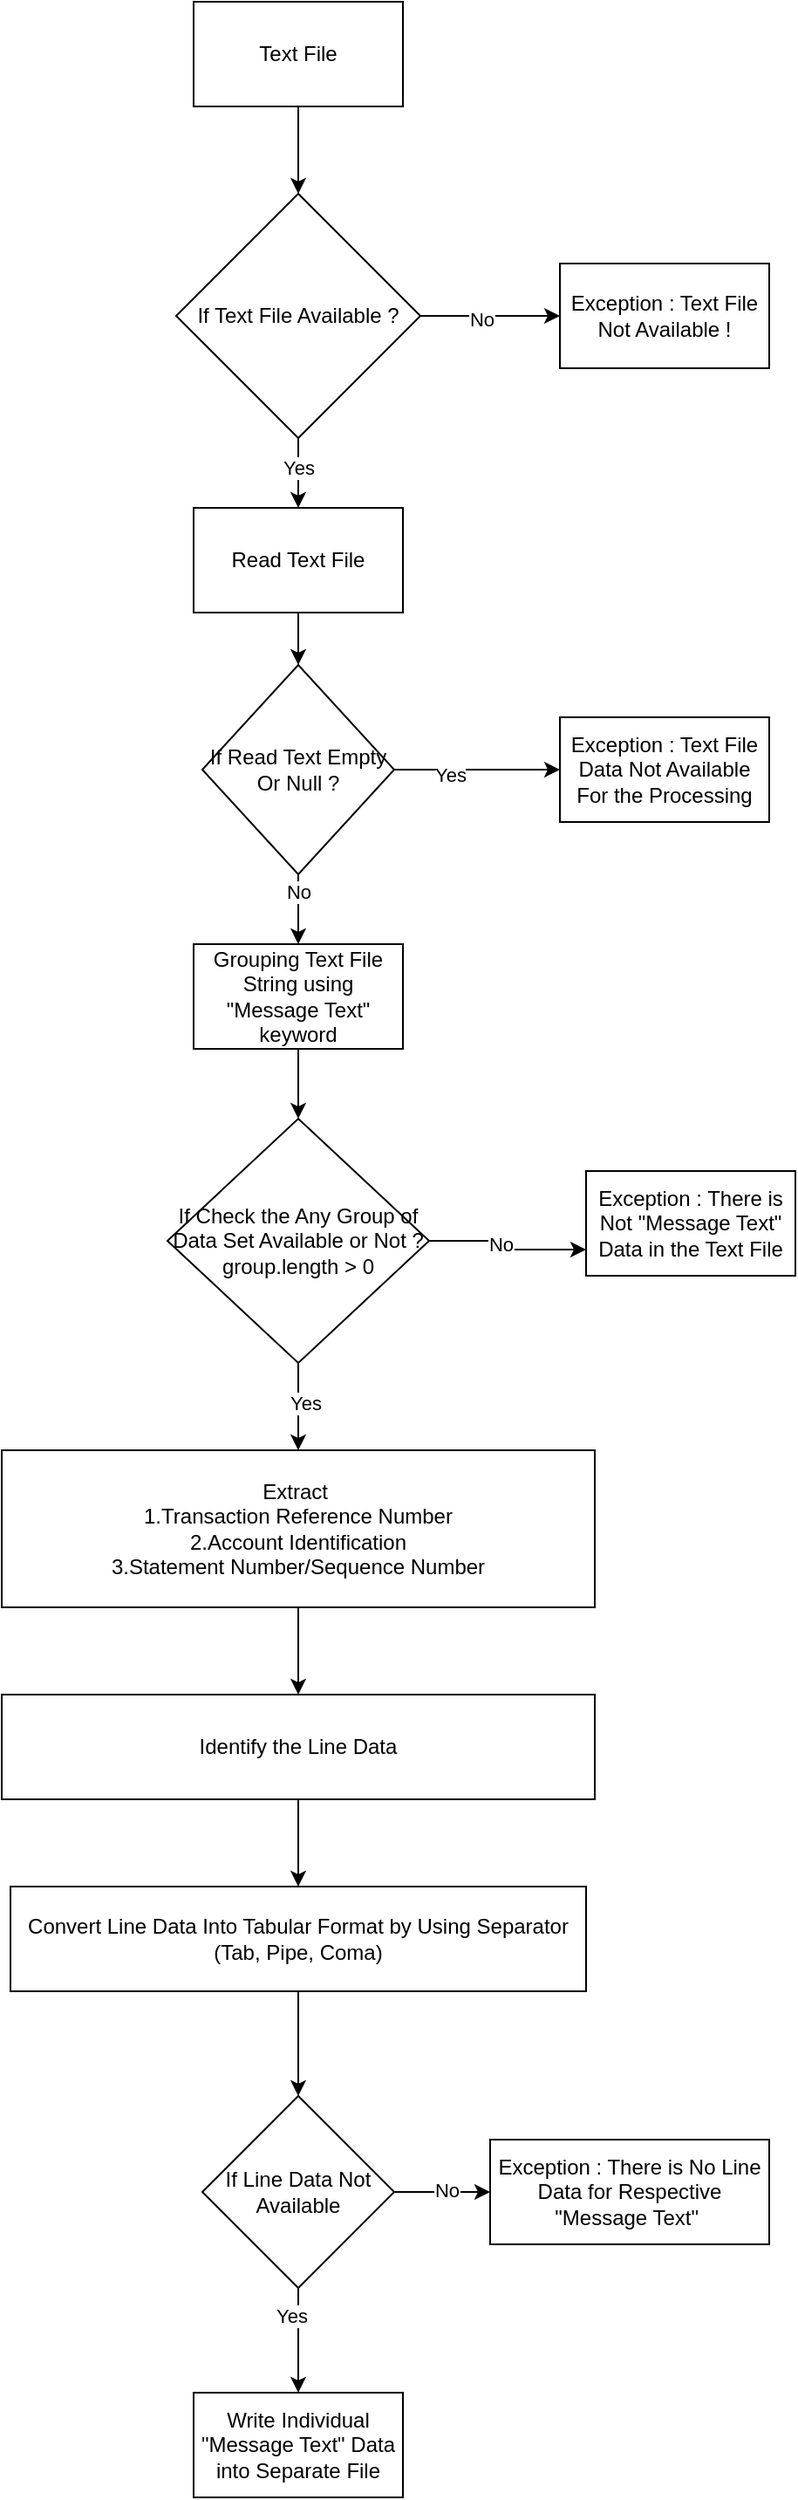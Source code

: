<mxfile version="24.3.1" type="device">
  <diagram name="Page-1" id="SFxRgslEcCJEeC-qZN8D">
    <mxGraphModel dx="1434" dy="772" grid="1" gridSize="10" guides="1" tooltips="1" connect="1" arrows="1" fold="1" page="1" pageScale="1" pageWidth="850" pageHeight="1100" math="0" shadow="0">
      <root>
        <mxCell id="0" />
        <mxCell id="1" parent="0" />
        <mxCell id="rp_QwCWjtoXOlQtk78-i-6" style="edgeStyle=orthogonalEdgeStyle;rounded=0;orthogonalLoop=1;jettySize=auto;html=1;exitX=1;exitY=0.5;exitDx=0;exitDy=0;" edge="1" parent="1" source="rp_QwCWjtoXOlQtk78-i-1" target="rp_QwCWjtoXOlQtk78-i-5">
          <mxGeometry relative="1" as="geometry" />
        </mxCell>
        <mxCell id="rp_QwCWjtoXOlQtk78-i-21" value="No" style="edgeLabel;html=1;align=center;verticalAlign=middle;resizable=0;points=[];" vertex="1" connectable="0" parent="rp_QwCWjtoXOlQtk78-i-6">
          <mxGeometry x="-0.125" y="-2" relative="1" as="geometry">
            <mxPoint as="offset" />
          </mxGeometry>
        </mxCell>
        <mxCell id="rp_QwCWjtoXOlQtk78-i-7" style="edgeStyle=orthogonalEdgeStyle;rounded=0;orthogonalLoop=1;jettySize=auto;html=1;entryX=0.5;entryY=0;entryDx=0;entryDy=0;" edge="1" parent="1" source="rp_QwCWjtoXOlQtk78-i-1" target="rp_QwCWjtoXOlQtk78-i-4">
          <mxGeometry relative="1" as="geometry" />
        </mxCell>
        <mxCell id="rp_QwCWjtoXOlQtk78-i-22" value="Yes" style="edgeLabel;html=1;align=center;verticalAlign=middle;resizable=0;points=[];" vertex="1" connectable="0" parent="rp_QwCWjtoXOlQtk78-i-7">
          <mxGeometry x="-0.15" relative="1" as="geometry">
            <mxPoint as="offset" />
          </mxGeometry>
        </mxCell>
        <mxCell id="rp_QwCWjtoXOlQtk78-i-1" value="If Text File Available ?" style="rhombus;whiteSpace=wrap;html=1;" vertex="1" parent="1">
          <mxGeometry x="300" y="140" width="140" height="140" as="geometry" />
        </mxCell>
        <mxCell id="rp_QwCWjtoXOlQtk78-i-3" style="edgeStyle=orthogonalEdgeStyle;rounded=0;orthogonalLoop=1;jettySize=auto;html=1;entryX=0.5;entryY=0;entryDx=0;entryDy=0;" edge="1" parent="1" source="rp_QwCWjtoXOlQtk78-i-2" target="rp_QwCWjtoXOlQtk78-i-1">
          <mxGeometry relative="1" as="geometry" />
        </mxCell>
        <mxCell id="rp_QwCWjtoXOlQtk78-i-2" value="Text File" style="rounded=0;whiteSpace=wrap;html=1;" vertex="1" parent="1">
          <mxGeometry x="310" y="30" width="120" height="60" as="geometry" />
        </mxCell>
        <mxCell id="rp_QwCWjtoXOlQtk78-i-10" style="edgeStyle=orthogonalEdgeStyle;rounded=0;orthogonalLoop=1;jettySize=auto;html=1;exitX=0.5;exitY=1;exitDx=0;exitDy=0;entryX=0.5;entryY=0;entryDx=0;entryDy=0;" edge="1" parent="1" source="rp_QwCWjtoXOlQtk78-i-4" target="rp_QwCWjtoXOlQtk78-i-9">
          <mxGeometry relative="1" as="geometry" />
        </mxCell>
        <mxCell id="rp_QwCWjtoXOlQtk78-i-4" value="Read Text File" style="rounded=0;whiteSpace=wrap;html=1;" vertex="1" parent="1">
          <mxGeometry x="310" y="320" width="120" height="60" as="geometry" />
        </mxCell>
        <mxCell id="rp_QwCWjtoXOlQtk78-i-5" value="Exception : Text File Not Available !" style="rounded=0;whiteSpace=wrap;html=1;" vertex="1" parent="1">
          <mxGeometry x="520" y="180" width="120" height="60" as="geometry" />
        </mxCell>
        <mxCell id="rp_QwCWjtoXOlQtk78-i-12" style="edgeStyle=orthogonalEdgeStyle;rounded=0;orthogonalLoop=1;jettySize=auto;html=1;exitX=1;exitY=0.5;exitDx=0;exitDy=0;entryX=0;entryY=0.5;entryDx=0;entryDy=0;" edge="1" parent="1" source="rp_QwCWjtoXOlQtk78-i-9" target="rp_QwCWjtoXOlQtk78-i-11">
          <mxGeometry relative="1" as="geometry" />
        </mxCell>
        <mxCell id="rp_QwCWjtoXOlQtk78-i-19" value="Yes" style="edgeLabel;html=1;align=center;verticalAlign=middle;resizable=0;points=[];" vertex="1" connectable="0" parent="rp_QwCWjtoXOlQtk78-i-12">
          <mxGeometry x="-0.326" y="-3" relative="1" as="geometry">
            <mxPoint as="offset" />
          </mxGeometry>
        </mxCell>
        <mxCell id="rp_QwCWjtoXOlQtk78-i-14" style="edgeStyle=orthogonalEdgeStyle;rounded=0;orthogonalLoop=1;jettySize=auto;html=1;exitX=0.5;exitY=1;exitDx=0;exitDy=0;entryX=0.5;entryY=0;entryDx=0;entryDy=0;" edge="1" parent="1" source="rp_QwCWjtoXOlQtk78-i-9" target="rp_QwCWjtoXOlQtk78-i-13">
          <mxGeometry relative="1" as="geometry" />
        </mxCell>
        <mxCell id="rp_QwCWjtoXOlQtk78-i-20" value="No" style="edgeLabel;html=1;align=center;verticalAlign=middle;resizable=0;points=[];" vertex="1" connectable="0" parent="rp_QwCWjtoXOlQtk78-i-14">
          <mxGeometry x="-0.5" relative="1" as="geometry">
            <mxPoint as="offset" />
          </mxGeometry>
        </mxCell>
        <mxCell id="rp_QwCWjtoXOlQtk78-i-9" value="If Read Text Empty Or Null ?" style="rhombus;whiteSpace=wrap;html=1;" vertex="1" parent="1">
          <mxGeometry x="315" y="410" width="110" height="120" as="geometry" />
        </mxCell>
        <mxCell id="rp_QwCWjtoXOlQtk78-i-11" value="Exception : Text File Data Not Available For the Processing" style="rounded=0;whiteSpace=wrap;html=1;" vertex="1" parent="1">
          <mxGeometry x="520" y="440" width="120" height="60" as="geometry" />
        </mxCell>
        <mxCell id="rp_QwCWjtoXOlQtk78-i-16" value="" style="edgeStyle=orthogonalEdgeStyle;rounded=0;orthogonalLoop=1;jettySize=auto;html=1;" edge="1" parent="1" source="rp_QwCWjtoXOlQtk78-i-13" target="rp_QwCWjtoXOlQtk78-i-15">
          <mxGeometry relative="1" as="geometry" />
        </mxCell>
        <mxCell id="rp_QwCWjtoXOlQtk78-i-13" value="Grouping Text File String using &quot;Message Text&quot; keyword" style="rounded=0;whiteSpace=wrap;html=1;" vertex="1" parent="1">
          <mxGeometry x="310" y="570" width="120" height="60" as="geometry" />
        </mxCell>
        <mxCell id="rp_QwCWjtoXOlQtk78-i-18" style="edgeStyle=orthogonalEdgeStyle;rounded=0;orthogonalLoop=1;jettySize=auto;html=1;exitX=1;exitY=0.5;exitDx=0;exitDy=0;entryX=0;entryY=0.75;entryDx=0;entryDy=0;" edge="1" parent="1" source="rp_QwCWjtoXOlQtk78-i-15" target="rp_QwCWjtoXOlQtk78-i-17">
          <mxGeometry relative="1" as="geometry" />
        </mxCell>
        <mxCell id="rp_QwCWjtoXOlQtk78-i-26" value="No" style="edgeLabel;html=1;align=center;verticalAlign=middle;resizable=0;points=[];" vertex="1" connectable="0" parent="rp_QwCWjtoXOlQtk78-i-18">
          <mxGeometry x="-0.15" y="-2" relative="1" as="geometry">
            <mxPoint as="offset" />
          </mxGeometry>
        </mxCell>
        <mxCell id="rp_QwCWjtoXOlQtk78-i-24" style="edgeStyle=orthogonalEdgeStyle;rounded=0;orthogonalLoop=1;jettySize=auto;html=1;exitX=0.5;exitY=1;exitDx=0;exitDy=0;" edge="1" parent="1" source="rp_QwCWjtoXOlQtk78-i-15" target="rp_QwCWjtoXOlQtk78-i-23">
          <mxGeometry relative="1" as="geometry" />
        </mxCell>
        <mxCell id="rp_QwCWjtoXOlQtk78-i-25" value="Yes" style="edgeLabel;html=1;align=center;verticalAlign=middle;resizable=0;points=[];" vertex="1" connectable="0" parent="rp_QwCWjtoXOlQtk78-i-24">
          <mxGeometry x="-0.08" y="4" relative="1" as="geometry">
            <mxPoint as="offset" />
          </mxGeometry>
        </mxCell>
        <mxCell id="rp_QwCWjtoXOlQtk78-i-15" value="If Check the Any Group of Data Set Available or Not ?&lt;div&gt;group.length &amp;gt; 0&lt;/div&gt;" style="rhombus;whiteSpace=wrap;html=1;" vertex="1" parent="1">
          <mxGeometry x="295" y="670" width="150" height="140" as="geometry" />
        </mxCell>
        <mxCell id="rp_QwCWjtoXOlQtk78-i-17" value="Exception : There is Not &quot;Message Text&quot; Data in the Text File" style="rounded=0;whiteSpace=wrap;html=1;" vertex="1" parent="1">
          <mxGeometry x="535" y="700" width="120" height="60" as="geometry" />
        </mxCell>
        <mxCell id="rp_QwCWjtoXOlQtk78-i-28" style="edgeStyle=orthogonalEdgeStyle;rounded=0;orthogonalLoop=1;jettySize=auto;html=1;entryX=0.5;entryY=0;entryDx=0;entryDy=0;" edge="1" parent="1" source="rp_QwCWjtoXOlQtk78-i-23" target="rp_QwCWjtoXOlQtk78-i-27">
          <mxGeometry relative="1" as="geometry" />
        </mxCell>
        <mxCell id="rp_QwCWjtoXOlQtk78-i-23" value="Extract&amp;nbsp;&lt;div&gt;1.Transaction Reference Number&lt;/div&gt;&lt;div&gt;2.Account Identification&lt;/div&gt;&lt;div&gt;3.Statement Number/Sequence Number&lt;/div&gt;" style="rounded=0;whiteSpace=wrap;html=1;" vertex="1" parent="1">
          <mxGeometry x="200" y="860" width="340" height="90" as="geometry" />
        </mxCell>
        <mxCell id="rp_QwCWjtoXOlQtk78-i-30" style="edgeStyle=orthogonalEdgeStyle;rounded=0;orthogonalLoop=1;jettySize=auto;html=1;" edge="1" parent="1" source="rp_QwCWjtoXOlQtk78-i-27" target="rp_QwCWjtoXOlQtk78-i-29">
          <mxGeometry relative="1" as="geometry" />
        </mxCell>
        <mxCell id="rp_QwCWjtoXOlQtk78-i-27" value="Identify the Line Data" style="rounded=0;whiteSpace=wrap;html=1;" vertex="1" parent="1">
          <mxGeometry x="200" y="1000" width="340" height="60" as="geometry" />
        </mxCell>
        <mxCell id="rp_QwCWjtoXOlQtk78-i-32" style="edgeStyle=orthogonalEdgeStyle;rounded=0;orthogonalLoop=1;jettySize=auto;html=1;" edge="1" parent="1" source="rp_QwCWjtoXOlQtk78-i-29" target="rp_QwCWjtoXOlQtk78-i-31">
          <mxGeometry relative="1" as="geometry" />
        </mxCell>
        <mxCell id="rp_QwCWjtoXOlQtk78-i-29" value="Convert Line Data Into Tabular Format by Using Separator&lt;div&gt;(Tab, Pipe, Coma)&lt;/div&gt;" style="rounded=0;whiteSpace=wrap;html=1;" vertex="1" parent="1">
          <mxGeometry x="205" y="1110" width="330" height="60" as="geometry" />
        </mxCell>
        <mxCell id="rp_QwCWjtoXOlQtk78-i-34" style="edgeStyle=orthogonalEdgeStyle;rounded=0;orthogonalLoop=1;jettySize=auto;html=1;" edge="1" parent="1" source="rp_QwCWjtoXOlQtk78-i-31" target="rp_QwCWjtoXOlQtk78-i-33">
          <mxGeometry relative="1" as="geometry" />
        </mxCell>
        <mxCell id="rp_QwCWjtoXOlQtk78-i-37" value="No" style="edgeLabel;html=1;align=center;verticalAlign=middle;resizable=0;points=[];" vertex="1" connectable="0" parent="rp_QwCWjtoXOlQtk78-i-34">
          <mxGeometry x="0.091" y="1" relative="1" as="geometry">
            <mxPoint as="offset" />
          </mxGeometry>
        </mxCell>
        <mxCell id="rp_QwCWjtoXOlQtk78-i-36" style="edgeStyle=orthogonalEdgeStyle;rounded=0;orthogonalLoop=1;jettySize=auto;html=1;entryX=0.5;entryY=0;entryDx=0;entryDy=0;" edge="1" parent="1" source="rp_QwCWjtoXOlQtk78-i-31" target="rp_QwCWjtoXOlQtk78-i-35">
          <mxGeometry relative="1" as="geometry" />
        </mxCell>
        <mxCell id="rp_QwCWjtoXOlQtk78-i-38" value="Yes" style="edgeLabel;html=1;align=center;verticalAlign=middle;resizable=0;points=[];" vertex="1" connectable="0" parent="rp_QwCWjtoXOlQtk78-i-36">
          <mxGeometry x="-0.467" y="-4" relative="1" as="geometry">
            <mxPoint as="offset" />
          </mxGeometry>
        </mxCell>
        <mxCell id="rp_QwCWjtoXOlQtk78-i-31" value="If Line Data Not Available" style="rhombus;whiteSpace=wrap;html=1;" vertex="1" parent="1">
          <mxGeometry x="315" y="1230" width="110" height="110" as="geometry" />
        </mxCell>
        <mxCell id="rp_QwCWjtoXOlQtk78-i-33" value="Exception : There is No Line Data for Respective &quot;Message Text&quot;&amp;nbsp;" style="rounded=0;whiteSpace=wrap;html=1;" vertex="1" parent="1">
          <mxGeometry x="480" y="1255" width="160" height="60" as="geometry" />
        </mxCell>
        <mxCell id="rp_QwCWjtoXOlQtk78-i-35" value="Write Individual &quot;Message Text&quot; Data into Separate File" style="rounded=0;whiteSpace=wrap;html=1;" vertex="1" parent="1">
          <mxGeometry x="310" y="1400" width="120" height="60" as="geometry" />
        </mxCell>
      </root>
    </mxGraphModel>
  </diagram>
</mxfile>
